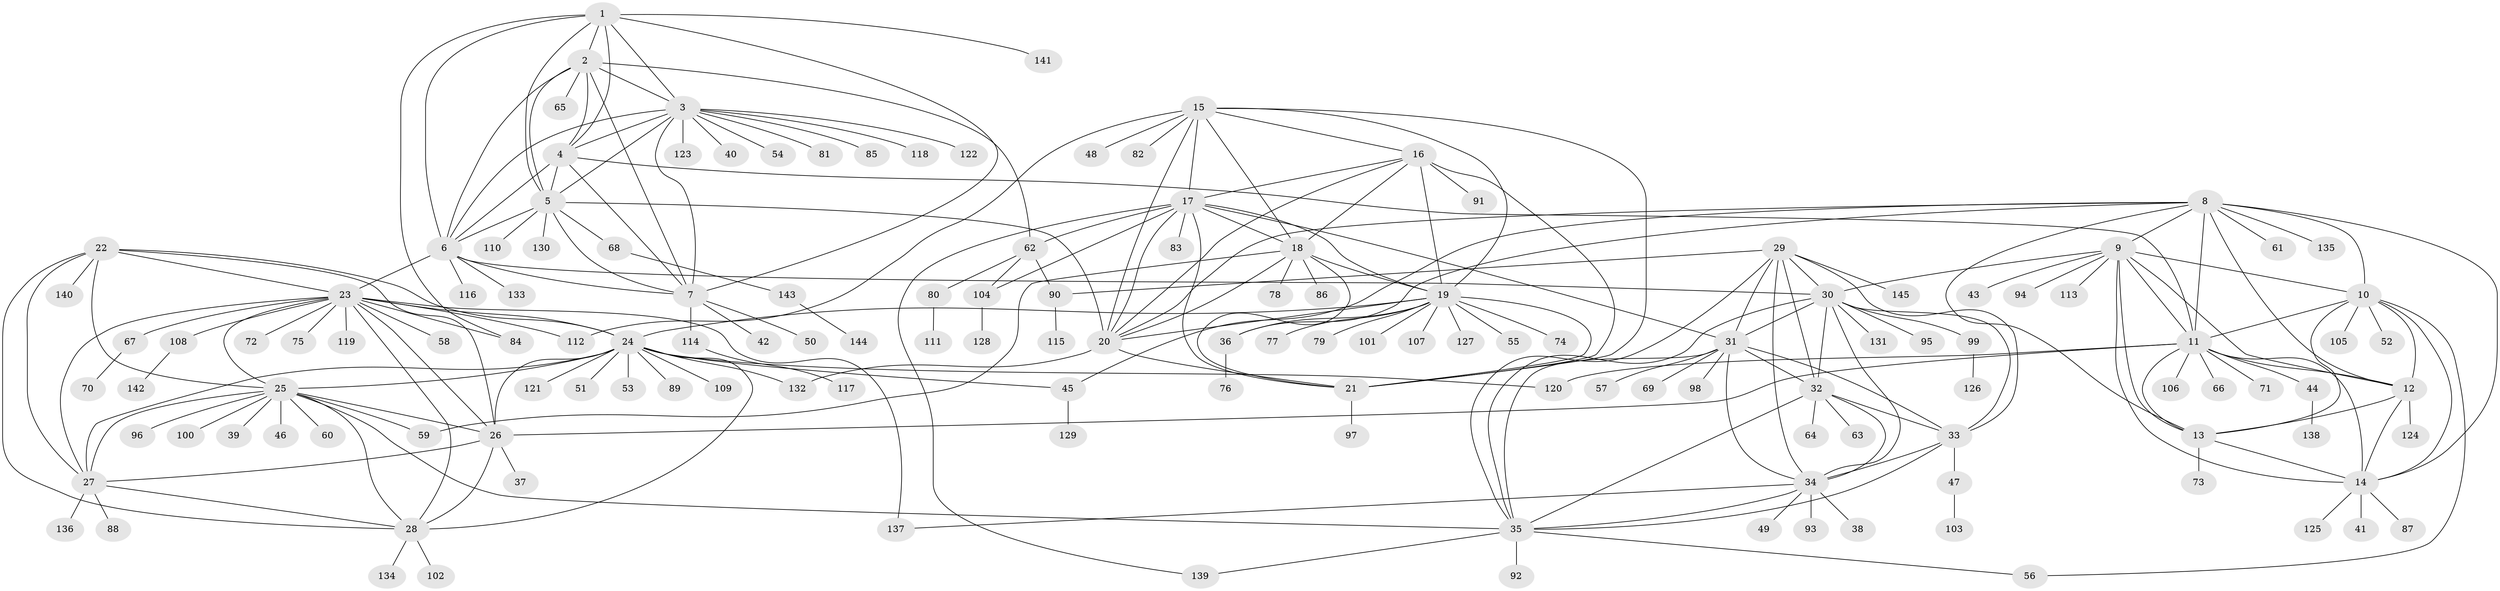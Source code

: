 // Generated by graph-tools (version 1.1) at 2025/02/03/09/25 03:02:47]
// undirected, 145 vertices, 238 edges
graph export_dot {
graph [start="1"]
  node [color=gray90,style=filled];
  1;
  2;
  3;
  4;
  5;
  6;
  7;
  8;
  9;
  10;
  11;
  12;
  13;
  14;
  15;
  16;
  17;
  18;
  19;
  20;
  21;
  22;
  23;
  24;
  25;
  26;
  27;
  28;
  29;
  30;
  31;
  32;
  33;
  34;
  35;
  36;
  37;
  38;
  39;
  40;
  41;
  42;
  43;
  44;
  45;
  46;
  47;
  48;
  49;
  50;
  51;
  52;
  53;
  54;
  55;
  56;
  57;
  58;
  59;
  60;
  61;
  62;
  63;
  64;
  65;
  66;
  67;
  68;
  69;
  70;
  71;
  72;
  73;
  74;
  75;
  76;
  77;
  78;
  79;
  80;
  81;
  82;
  83;
  84;
  85;
  86;
  87;
  88;
  89;
  90;
  91;
  92;
  93;
  94;
  95;
  96;
  97;
  98;
  99;
  100;
  101;
  102;
  103;
  104;
  105;
  106;
  107;
  108;
  109;
  110;
  111;
  112;
  113;
  114;
  115;
  116;
  117;
  118;
  119;
  120;
  121;
  122;
  123;
  124;
  125;
  126;
  127;
  128;
  129;
  130;
  131;
  132;
  133;
  134;
  135;
  136;
  137;
  138;
  139;
  140;
  141;
  142;
  143;
  144;
  145;
  1 -- 2;
  1 -- 3;
  1 -- 4;
  1 -- 5;
  1 -- 6;
  1 -- 7;
  1 -- 84;
  1 -- 141;
  2 -- 3;
  2 -- 4;
  2 -- 5;
  2 -- 6;
  2 -- 7;
  2 -- 62;
  2 -- 65;
  3 -- 4;
  3 -- 5;
  3 -- 6;
  3 -- 7;
  3 -- 40;
  3 -- 54;
  3 -- 81;
  3 -- 85;
  3 -- 118;
  3 -- 122;
  3 -- 123;
  4 -- 5;
  4 -- 6;
  4 -- 7;
  4 -- 11;
  5 -- 6;
  5 -- 7;
  5 -- 20;
  5 -- 68;
  5 -- 110;
  5 -- 130;
  6 -- 7;
  6 -- 23;
  6 -- 30;
  6 -- 116;
  6 -- 133;
  7 -- 42;
  7 -- 50;
  7 -- 114;
  8 -- 9;
  8 -- 10;
  8 -- 11;
  8 -- 12;
  8 -- 13;
  8 -- 14;
  8 -- 20;
  8 -- 36;
  8 -- 45;
  8 -- 61;
  8 -- 135;
  9 -- 10;
  9 -- 11;
  9 -- 12;
  9 -- 13;
  9 -- 14;
  9 -- 30;
  9 -- 43;
  9 -- 94;
  9 -- 113;
  10 -- 11;
  10 -- 12;
  10 -- 13;
  10 -- 14;
  10 -- 52;
  10 -- 56;
  10 -- 105;
  11 -- 12;
  11 -- 13;
  11 -- 14;
  11 -- 26;
  11 -- 44;
  11 -- 66;
  11 -- 71;
  11 -- 106;
  11 -- 120;
  12 -- 13;
  12 -- 14;
  12 -- 124;
  13 -- 14;
  13 -- 73;
  14 -- 41;
  14 -- 87;
  14 -- 125;
  15 -- 16;
  15 -- 17;
  15 -- 18;
  15 -- 19;
  15 -- 20;
  15 -- 21;
  15 -- 48;
  15 -- 82;
  15 -- 112;
  16 -- 17;
  16 -- 18;
  16 -- 19;
  16 -- 20;
  16 -- 21;
  16 -- 91;
  17 -- 18;
  17 -- 19;
  17 -- 20;
  17 -- 21;
  17 -- 31;
  17 -- 62;
  17 -- 83;
  17 -- 104;
  17 -- 139;
  18 -- 19;
  18 -- 20;
  18 -- 21;
  18 -- 59;
  18 -- 78;
  18 -- 86;
  19 -- 20;
  19 -- 21;
  19 -- 24;
  19 -- 36;
  19 -- 55;
  19 -- 74;
  19 -- 77;
  19 -- 79;
  19 -- 101;
  19 -- 107;
  19 -- 127;
  20 -- 21;
  20 -- 132;
  21 -- 97;
  22 -- 23;
  22 -- 24;
  22 -- 25;
  22 -- 26;
  22 -- 27;
  22 -- 28;
  22 -- 140;
  23 -- 24;
  23 -- 25;
  23 -- 26;
  23 -- 27;
  23 -- 28;
  23 -- 58;
  23 -- 67;
  23 -- 72;
  23 -- 75;
  23 -- 84;
  23 -- 108;
  23 -- 112;
  23 -- 119;
  23 -- 137;
  24 -- 25;
  24 -- 26;
  24 -- 27;
  24 -- 28;
  24 -- 45;
  24 -- 51;
  24 -- 53;
  24 -- 89;
  24 -- 109;
  24 -- 120;
  24 -- 121;
  24 -- 132;
  25 -- 26;
  25 -- 27;
  25 -- 28;
  25 -- 35;
  25 -- 39;
  25 -- 46;
  25 -- 59;
  25 -- 60;
  25 -- 96;
  25 -- 100;
  26 -- 27;
  26 -- 28;
  26 -- 37;
  27 -- 28;
  27 -- 88;
  27 -- 136;
  28 -- 102;
  28 -- 134;
  29 -- 30;
  29 -- 31;
  29 -- 32;
  29 -- 33;
  29 -- 34;
  29 -- 35;
  29 -- 90;
  29 -- 145;
  30 -- 31;
  30 -- 32;
  30 -- 33;
  30 -- 34;
  30 -- 35;
  30 -- 95;
  30 -- 99;
  30 -- 131;
  31 -- 32;
  31 -- 33;
  31 -- 34;
  31 -- 35;
  31 -- 57;
  31 -- 69;
  31 -- 98;
  32 -- 33;
  32 -- 34;
  32 -- 35;
  32 -- 63;
  32 -- 64;
  33 -- 34;
  33 -- 35;
  33 -- 47;
  34 -- 35;
  34 -- 38;
  34 -- 49;
  34 -- 93;
  34 -- 137;
  35 -- 56;
  35 -- 92;
  35 -- 139;
  36 -- 76;
  44 -- 138;
  45 -- 129;
  47 -- 103;
  62 -- 80;
  62 -- 90;
  62 -- 104;
  67 -- 70;
  68 -- 143;
  80 -- 111;
  90 -- 115;
  99 -- 126;
  104 -- 128;
  108 -- 142;
  114 -- 117;
  143 -- 144;
}
